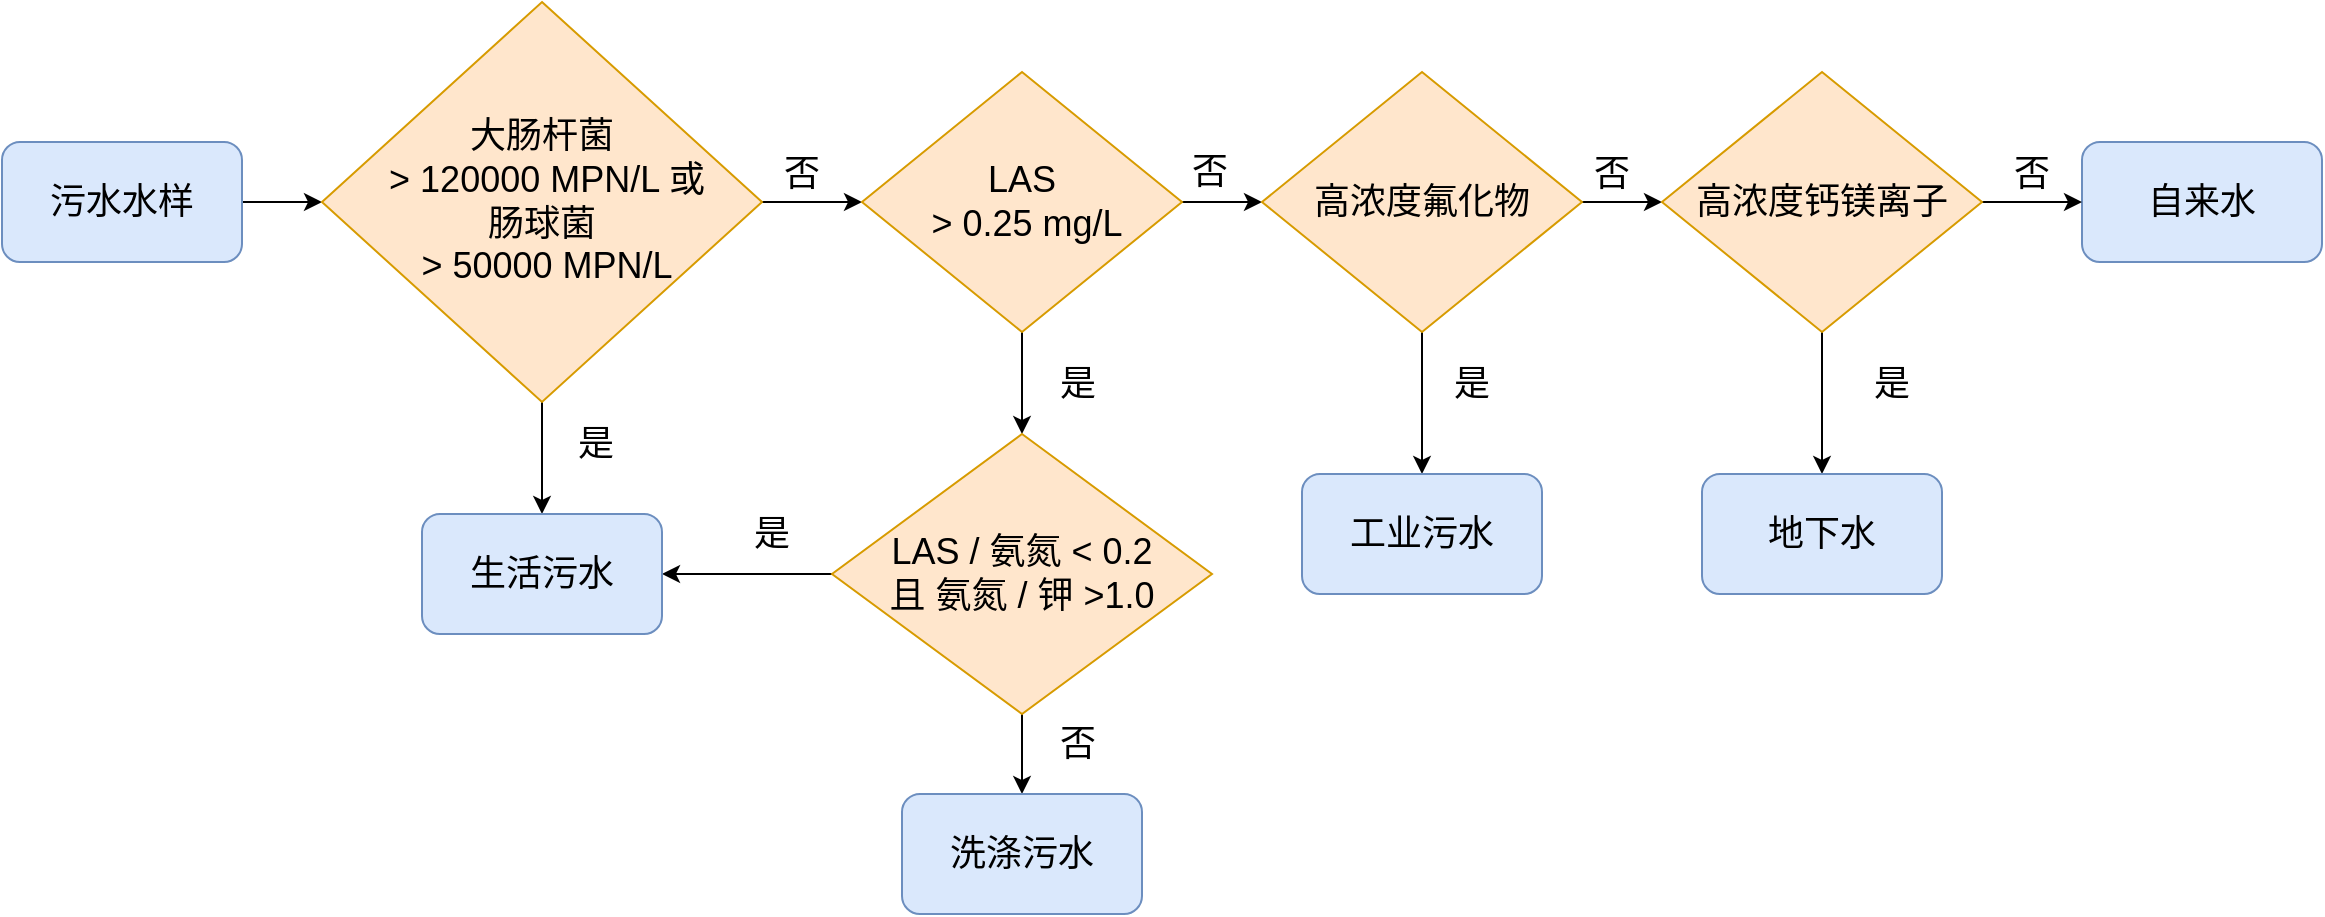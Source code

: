 <mxfile version="14.7.3" type="github">
  <diagram id="Izxf5I2hJnjqtKAoqMFh" name="Page-1">
    <mxGraphModel dx="1848" dy="462" grid="1" gridSize="10" guides="1" tooltips="1" connect="1" arrows="1" fold="1" page="1" pageScale="1" pageWidth="827" pageHeight="1169" math="0" shadow="0">
      <root>
        <mxCell id="0" />
        <mxCell id="1" parent="0" />
        <mxCell id="7Ih--iohBZrJec54zn6r-1" style="edgeStyle=orthogonalEdgeStyle;rounded=0;orthogonalLoop=1;jettySize=auto;html=1;exitX=1;exitY=0.5;exitDx=0;exitDy=0;" parent="1" source="7Ih--iohBZrJec54zn6r-2" target="7Ih--iohBZrJec54zn6r-5" edge="1">
          <mxGeometry relative="1" as="geometry" />
        </mxCell>
        <mxCell id="7Ih--iohBZrJec54zn6r-2" value="&lt;font style=&quot;font-size: 18px&quot;&gt;污水水样&lt;/font&gt;" style="rounded=1;whiteSpace=wrap;html=1;fillColor=#dae8fc;strokeColor=#6c8ebf;" parent="1" vertex="1">
          <mxGeometry x="-710" y="374" width="120" height="60" as="geometry" />
        </mxCell>
        <mxCell id="7Ih--iohBZrJec54zn6r-3" style="edgeStyle=orthogonalEdgeStyle;rounded=0;orthogonalLoop=1;jettySize=auto;html=1;exitX=1;exitY=0.5;exitDx=0;exitDy=0;" parent="1" source="7Ih--iohBZrJec54zn6r-5" target="7Ih--iohBZrJec54zn6r-8" edge="1">
          <mxGeometry relative="1" as="geometry" />
        </mxCell>
        <mxCell id="3uiYYxhz1NoKJBfetkJm-8" style="edgeStyle=orthogonalEdgeStyle;rounded=0;orthogonalLoop=1;jettySize=auto;html=1;exitX=0.5;exitY=1;exitDx=0;exitDy=0;" edge="1" parent="1" source="7Ih--iohBZrJec54zn6r-5" target="7Ih--iohBZrJec54zn6r-13">
          <mxGeometry relative="1" as="geometry" />
        </mxCell>
        <mxCell id="7Ih--iohBZrJec54zn6r-5" value="&lt;font style=&quot;font-size: 18px&quot;&gt;大肠杆菌&lt;br&gt;&amp;nbsp;&amp;gt; 120000 MPN/L 或&lt;br&gt;肠球菌&lt;br&gt;&amp;nbsp;&amp;gt; 50000 MPN/L&lt;/font&gt;" style="rhombus;whiteSpace=wrap;html=1;fillColor=#ffe6cc;strokeColor=#d79b00;" parent="1" vertex="1">
          <mxGeometry x="-550" y="304" width="220" height="200" as="geometry" />
        </mxCell>
        <mxCell id="7Ih--iohBZrJec54zn6r-7" style="edgeStyle=orthogonalEdgeStyle;rounded=0;orthogonalLoop=1;jettySize=auto;html=1;exitX=1;exitY=0.5;exitDx=0;exitDy=0;entryX=0;entryY=0.5;entryDx=0;entryDy=0;" parent="1" source="7Ih--iohBZrJec54zn6r-8" target="7Ih--iohBZrJec54zn6r-22" edge="1">
          <mxGeometry relative="1" as="geometry" />
        </mxCell>
        <mxCell id="3uiYYxhz1NoKJBfetkJm-4" style="edgeStyle=orthogonalEdgeStyle;rounded=0;orthogonalLoop=1;jettySize=auto;html=1;exitX=0.5;exitY=1;exitDx=0;exitDy=0;" edge="1" parent="1" source="7Ih--iohBZrJec54zn6r-8" target="7Ih--iohBZrJec54zn6r-11">
          <mxGeometry relative="1" as="geometry" />
        </mxCell>
        <mxCell id="7Ih--iohBZrJec54zn6r-8" value="&lt;font style=&quot;font-size: 18px&quot;&gt;LAS&lt;br&gt;&amp;nbsp;&amp;gt; 0.25 mg/L&lt;/font&gt;" style="rhombus;whiteSpace=wrap;html=1;fillColor=#ffe6cc;strokeColor=#d79b00;" parent="1" vertex="1">
          <mxGeometry x="-280" y="339" width="160" height="130" as="geometry" />
        </mxCell>
        <mxCell id="3uiYYxhz1NoKJBfetkJm-6" style="edgeStyle=orthogonalEdgeStyle;rounded=0;orthogonalLoop=1;jettySize=auto;html=1;exitX=0.5;exitY=1;exitDx=0;exitDy=0;entryX=0.5;entryY=0;entryDx=0;entryDy=0;" edge="1" parent="1" source="7Ih--iohBZrJec54zn6r-11" target="7Ih--iohBZrJec54zn6r-12">
          <mxGeometry relative="1" as="geometry" />
        </mxCell>
        <mxCell id="3uiYYxhz1NoKJBfetkJm-9" style="edgeStyle=orthogonalEdgeStyle;rounded=0;orthogonalLoop=1;jettySize=auto;html=1;exitX=0;exitY=0.5;exitDx=0;exitDy=0;entryX=1;entryY=0.5;entryDx=0;entryDy=0;" edge="1" parent="1" source="7Ih--iohBZrJec54zn6r-11" target="7Ih--iohBZrJec54zn6r-13">
          <mxGeometry relative="1" as="geometry" />
        </mxCell>
        <mxCell id="7Ih--iohBZrJec54zn6r-11" value="&lt;span style=&quot;font-size: 18px&quot;&gt;LAS /&amp;nbsp;氨氮&lt;/span&gt;&lt;span style=&quot;font-size: 18px&quot;&gt;&amp;nbsp;&amp;lt; 0.2 &lt;br&gt;且 氨氮&amp;nbsp;&lt;/span&gt;&lt;span style=&quot;font-size: 18px&quot;&gt;/ 钾 &amp;gt;1.0&lt;br&gt;&lt;/span&gt;" style="rhombus;whiteSpace=wrap;html=1;fillColor=#ffe6cc;strokeColor=#d79b00;" parent="1" vertex="1">
          <mxGeometry x="-295" y="520" width="190" height="140" as="geometry" />
        </mxCell>
        <mxCell id="7Ih--iohBZrJec54zn6r-12" value="&lt;font style=&quot;font-size: 18px&quot;&gt;洗涤污水&lt;/font&gt;" style="rounded=1;whiteSpace=wrap;html=1;fillColor=#dae8fc;strokeColor=#6c8ebf;" parent="1" vertex="1">
          <mxGeometry x="-260" y="700" width="120" height="60" as="geometry" />
        </mxCell>
        <mxCell id="7Ih--iohBZrJec54zn6r-13" value="&lt;font style=&quot;font-size: 18px&quot;&gt;生活污水&lt;/font&gt;" style="rounded=1;whiteSpace=wrap;html=1;fillColor=#dae8fc;strokeColor=#6c8ebf;" parent="1" vertex="1">
          <mxGeometry x="-500" y="560" width="120" height="60" as="geometry" />
        </mxCell>
        <mxCell id="7Ih--iohBZrJec54zn6r-14" value="&lt;font style=&quot;font-size: 18px&quot;&gt;是&lt;/font&gt;" style="text;html=1;strokeColor=none;fillColor=none;align=center;verticalAlign=middle;whiteSpace=wrap;rounded=0;" parent="1" vertex="1">
          <mxGeometry x="-438" y="510" width="50" height="30" as="geometry" />
        </mxCell>
        <mxCell id="7Ih--iohBZrJec54zn6r-15" value="&lt;font style=&quot;font-size: 18px&quot;&gt;是&lt;/font&gt;" style="text;html=1;strokeColor=none;fillColor=none;align=center;verticalAlign=middle;whiteSpace=wrap;rounded=0;" parent="1" vertex="1">
          <mxGeometry x="-197" y="480" width="50" height="30" as="geometry" />
        </mxCell>
        <mxCell id="7Ih--iohBZrJec54zn6r-16" value="&lt;font style=&quot;font-size: 18px&quot;&gt;是&lt;/font&gt;" style="text;html=1;strokeColor=none;fillColor=none;align=center;verticalAlign=middle;whiteSpace=wrap;rounded=0;" parent="1" vertex="1">
          <mxGeometry x="-350" y="555" width="50" height="30" as="geometry" />
        </mxCell>
        <mxCell id="7Ih--iohBZrJec54zn6r-17" value="&lt;font style=&quot;font-size: 18px&quot;&gt;否&lt;/font&gt;" style="text;html=1;strokeColor=none;fillColor=none;align=center;verticalAlign=middle;whiteSpace=wrap;rounded=0;" parent="1" vertex="1">
          <mxGeometry x="70" y="375" width="50" height="30" as="geometry" />
        </mxCell>
        <mxCell id="7Ih--iohBZrJec54zn6r-18" value="&lt;font style=&quot;font-size: 18px&quot;&gt;否&lt;/font&gt;" style="text;html=1;strokeColor=none;fillColor=none;align=center;verticalAlign=middle;whiteSpace=wrap;rounded=0;" parent="1" vertex="1">
          <mxGeometry x="-197" y="660" width="50" height="30" as="geometry" />
        </mxCell>
        <mxCell id="7Ih--iohBZrJec54zn6r-19" value="&lt;font style=&quot;font-size: 18px&quot;&gt;否&lt;/font&gt;" style="text;html=1;strokeColor=none;fillColor=none;align=center;verticalAlign=middle;whiteSpace=wrap;rounded=0;" parent="1" vertex="1">
          <mxGeometry x="-335" y="375" width="50" height="30" as="geometry" />
        </mxCell>
        <mxCell id="7Ih--iohBZrJec54zn6r-20" style="edgeStyle=orthogonalEdgeStyle;rounded=0;orthogonalLoop=1;jettySize=auto;html=1;exitX=1;exitY=0.5;exitDx=0;exitDy=0;" parent="1" source="7Ih--iohBZrJec54zn6r-22" target="7Ih--iohBZrJec54zn6r-30" edge="1">
          <mxGeometry relative="1" as="geometry" />
        </mxCell>
        <mxCell id="3uiYYxhz1NoKJBfetkJm-2" style="edgeStyle=orthogonalEdgeStyle;rounded=0;orthogonalLoop=1;jettySize=auto;html=1;exitX=0.5;exitY=1;exitDx=0;exitDy=0;" edge="1" parent="1" source="7Ih--iohBZrJec54zn6r-22" target="7Ih--iohBZrJec54zn6r-24">
          <mxGeometry relative="1" as="geometry" />
        </mxCell>
        <mxCell id="7Ih--iohBZrJec54zn6r-22" value="&lt;span style=&quot;font-size: 18px&quot;&gt;高浓度氟化物&lt;/span&gt;" style="rhombus;whiteSpace=wrap;html=1;fillColor=#ffe6cc;strokeColor=#d79b00;" parent="1" vertex="1">
          <mxGeometry x="-80" y="339" width="160" height="130" as="geometry" />
        </mxCell>
        <mxCell id="7Ih--iohBZrJec54zn6r-23" value="&lt;font style=&quot;font-size: 18px&quot;&gt;否&lt;/font&gt;" style="text;html=1;strokeColor=none;fillColor=none;align=center;verticalAlign=middle;whiteSpace=wrap;rounded=0;" parent="1" vertex="1">
          <mxGeometry x="-131" y="374" width="50" height="30" as="geometry" />
        </mxCell>
        <mxCell id="7Ih--iohBZrJec54zn6r-24" value="&lt;font style=&quot;font-size: 18px&quot;&gt;工业污水&lt;/font&gt;" style="rounded=1;whiteSpace=wrap;html=1;fillColor=#dae8fc;strokeColor=#6c8ebf;" parent="1" vertex="1">
          <mxGeometry x="-60" y="540" width="120" height="60" as="geometry" />
        </mxCell>
        <mxCell id="7Ih--iohBZrJec54zn6r-25" value="&lt;font style=&quot;font-size: 18px&quot;&gt;是&lt;/font&gt;" style="text;html=1;strokeColor=none;fillColor=none;align=center;verticalAlign=middle;whiteSpace=wrap;rounded=0;" parent="1" vertex="1">
          <mxGeometry y="480" width="50" height="30" as="geometry" />
        </mxCell>
        <mxCell id="7Ih--iohBZrJec54zn6r-26" value="&lt;font style=&quot;font-size: 18px&quot;&gt;自来水&lt;/font&gt;" style="rounded=1;whiteSpace=wrap;html=1;fillColor=#dae8fc;strokeColor=#6c8ebf;" parent="1" vertex="1">
          <mxGeometry x="330" y="374" width="120" height="60" as="geometry" />
        </mxCell>
        <mxCell id="7Ih--iohBZrJec54zn6r-27" value="&lt;font style=&quot;font-size: 18px&quot;&gt;否&lt;/font&gt;" style="text;html=1;strokeColor=none;fillColor=none;align=center;verticalAlign=middle;whiteSpace=wrap;rounded=0;" parent="1" vertex="1">
          <mxGeometry x="280" y="375" width="50" height="30" as="geometry" />
        </mxCell>
        <mxCell id="7Ih--iohBZrJec54zn6r-28" style="edgeStyle=orthogonalEdgeStyle;rounded=0;orthogonalLoop=1;jettySize=auto;html=1;exitX=1;exitY=0.5;exitDx=0;exitDy=0;entryX=0;entryY=0.5;entryDx=0;entryDy=0;" parent="1" source="7Ih--iohBZrJec54zn6r-30" target="7Ih--iohBZrJec54zn6r-26" edge="1">
          <mxGeometry relative="1" as="geometry" />
        </mxCell>
        <mxCell id="3uiYYxhz1NoKJBfetkJm-1" style="edgeStyle=orthogonalEdgeStyle;rounded=0;orthogonalLoop=1;jettySize=auto;html=1;exitX=0.5;exitY=1;exitDx=0;exitDy=0;entryX=0.5;entryY=0;entryDx=0;entryDy=0;" edge="1" parent="1" source="7Ih--iohBZrJec54zn6r-30" target="7Ih--iohBZrJec54zn6r-31">
          <mxGeometry relative="1" as="geometry" />
        </mxCell>
        <mxCell id="7Ih--iohBZrJec54zn6r-30" value="&lt;span style=&quot;font-size: 18px&quot;&gt;高浓度钙镁离子&lt;/span&gt;" style="rhombus;whiteSpace=wrap;html=1;fillColor=#ffe6cc;strokeColor=#d79b00;" parent="1" vertex="1">
          <mxGeometry x="120" y="339" width="160" height="130" as="geometry" />
        </mxCell>
        <mxCell id="7Ih--iohBZrJec54zn6r-31" value="&lt;font style=&quot;font-size: 18px&quot;&gt;地下水&lt;/font&gt;" style="rounded=1;whiteSpace=wrap;html=1;fillColor=#dae8fc;strokeColor=#6c8ebf;" parent="1" vertex="1">
          <mxGeometry x="140" y="540" width="120" height="60" as="geometry" />
        </mxCell>
        <mxCell id="7Ih--iohBZrJec54zn6r-32" value="&lt;font style=&quot;font-size: 18px&quot;&gt;是&lt;/font&gt;" style="text;html=1;strokeColor=none;fillColor=none;align=center;verticalAlign=middle;whiteSpace=wrap;rounded=0;" parent="1" vertex="1">
          <mxGeometry x="210" y="480" width="50" height="30" as="geometry" />
        </mxCell>
      </root>
    </mxGraphModel>
  </diagram>
</mxfile>
